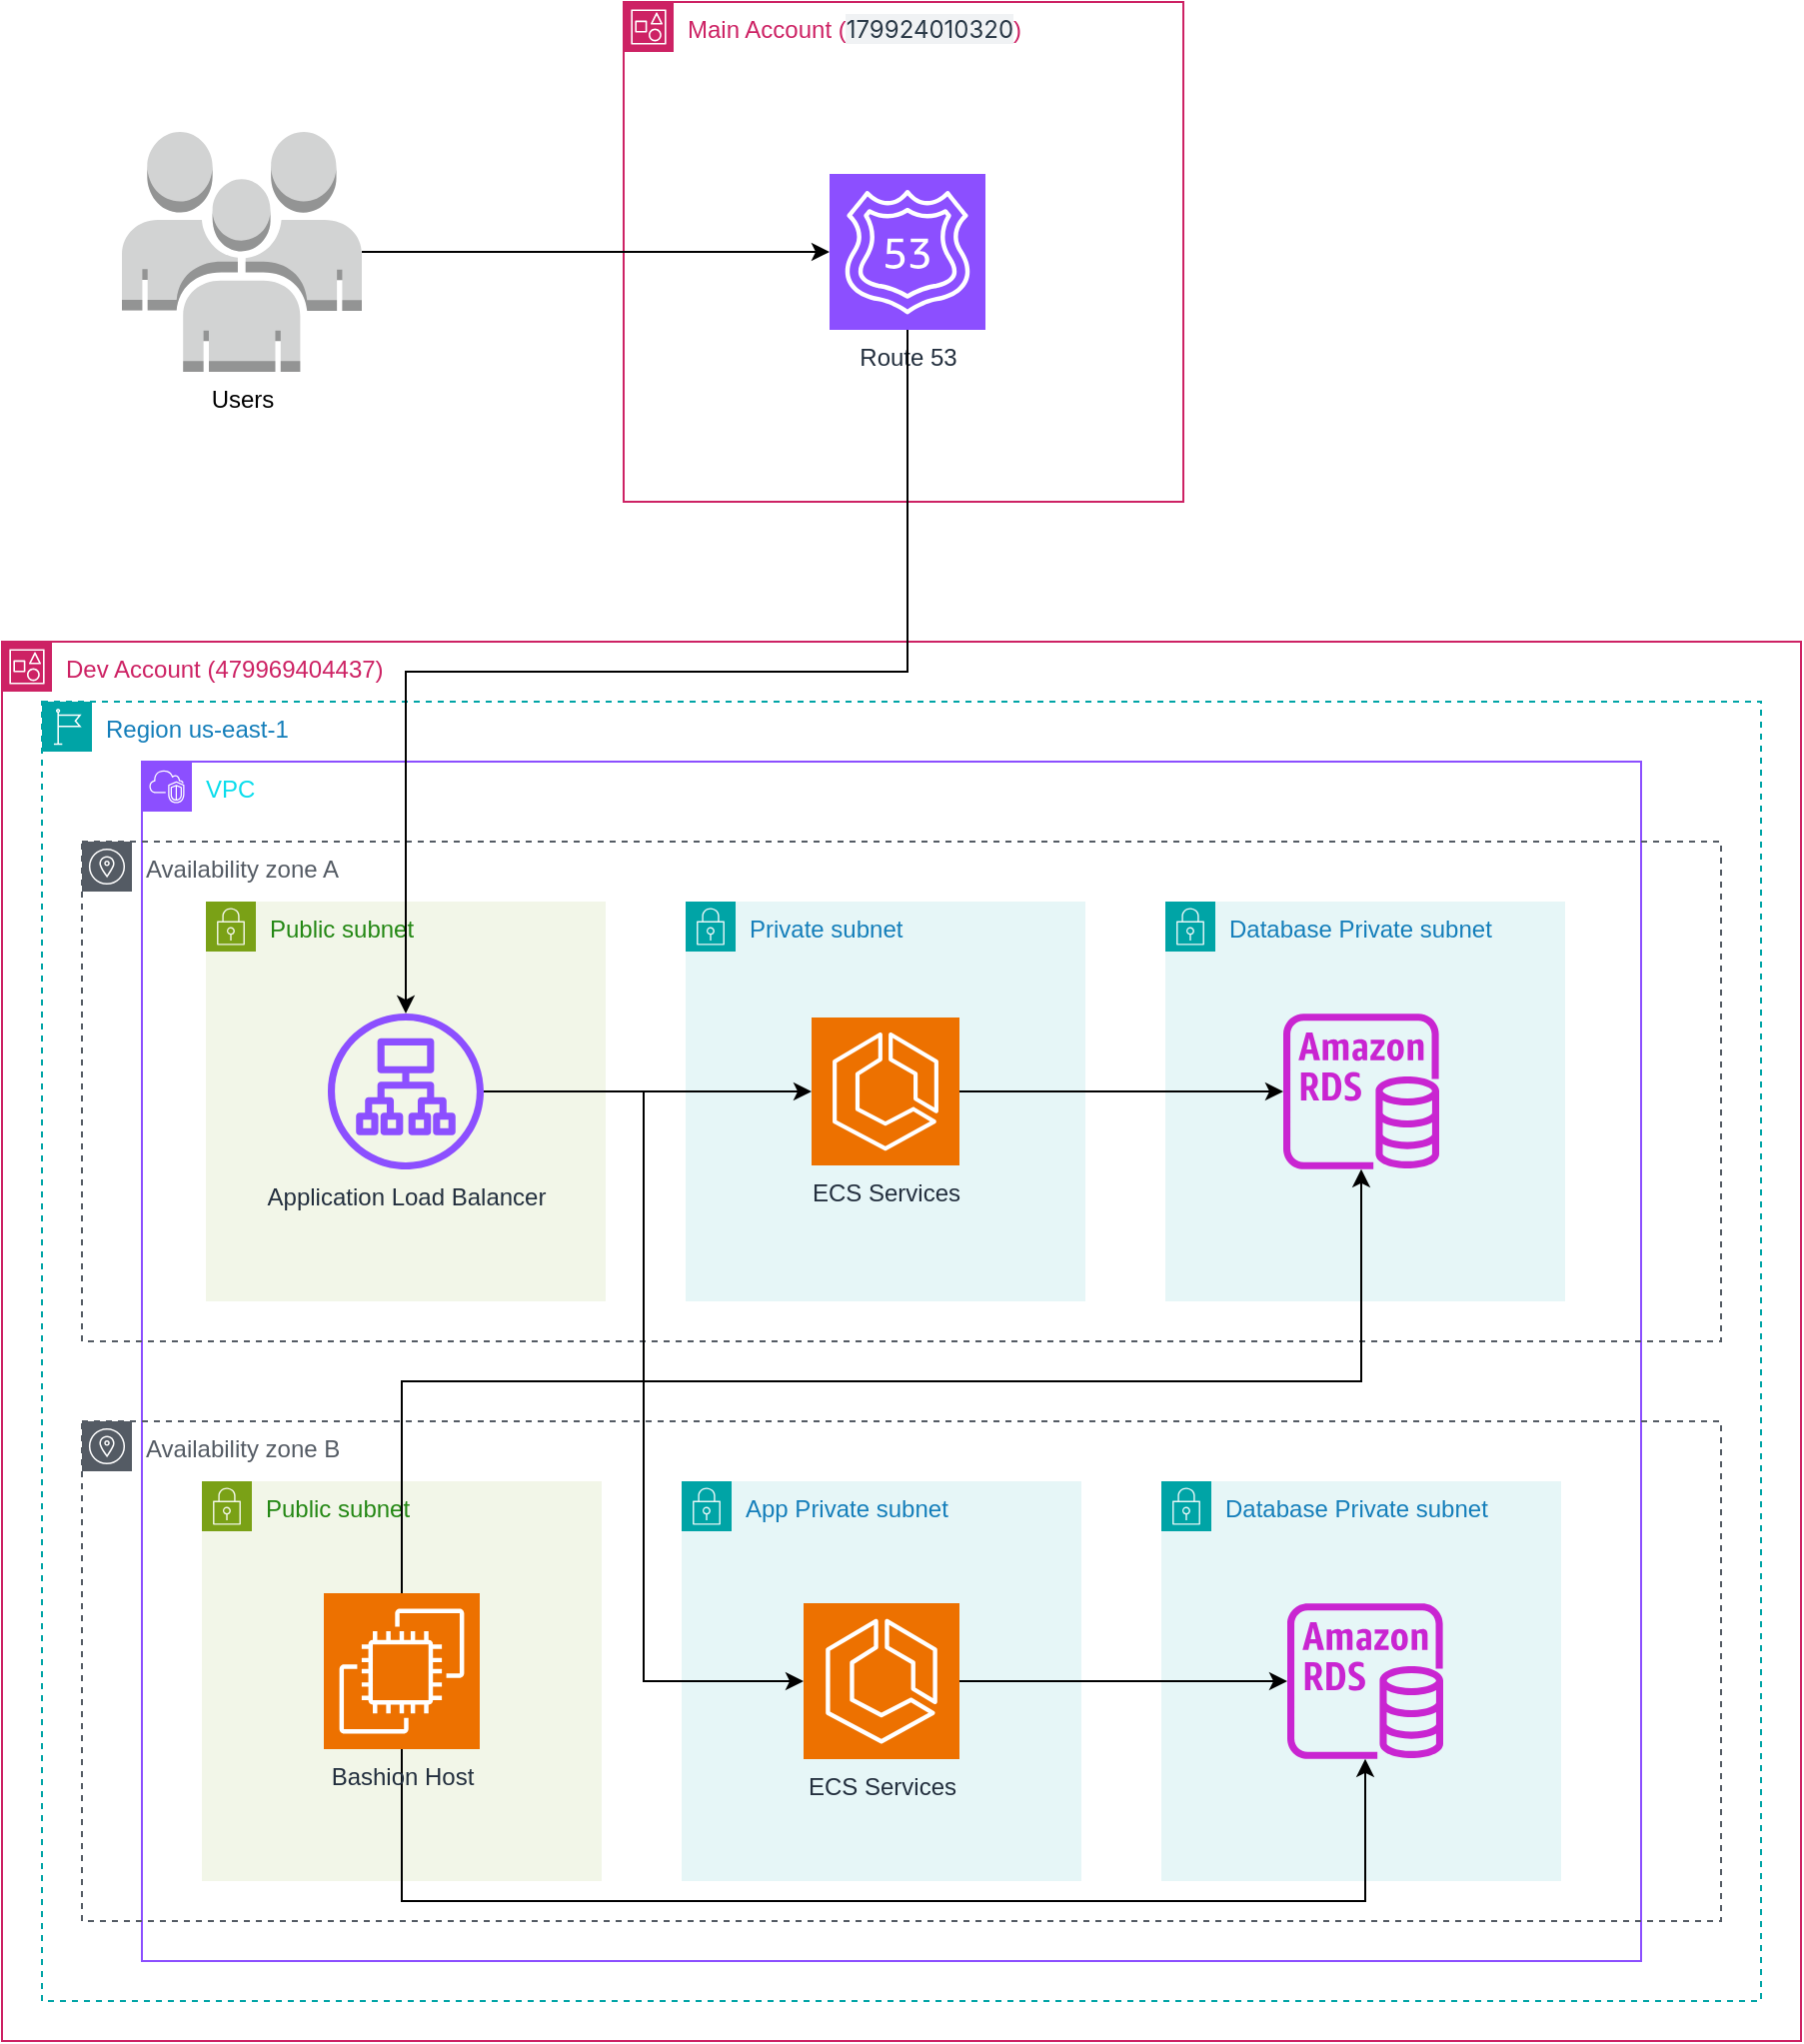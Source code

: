 <mxfile version="24.7.7">
  <diagram name="Page-1" id="hqRqsJEODYzrjT2BxPNw">
    <mxGraphModel dx="1378" dy="759" grid="1" gridSize="10" guides="1" tooltips="1" connect="1" arrows="1" fold="1" page="1" pageScale="1" pageWidth="850" pageHeight="1100" math="0" shadow="0">
      <root>
        <mxCell id="0" />
        <mxCell id="1" parent="0" />
        <mxCell id="8me5OHyM-P-EAsXOWn_f-1" value="Main Account (&lt;span style=&quot;color: rgb(42, 57, 71); font-family: &amp;quot;Source Sans 3&amp;quot;, -apple-system, BlinkMacSystemFont, &amp;quot;Segoe UI&amp;quot;, Helvetica, Arial, sans-serif, &amp;quot;Apple Color Emoji&amp;quot;, &amp;quot;Segoe UI Emoji&amp;quot;, &amp;quot;Segoe UI Symbol&amp;quot;; text-wrap: nowrap; background-color: rgb(240, 242, 244);&quot;&gt;&lt;font style=&quot;font-size: 12px;&quot;&gt;179924010320&lt;/font&gt;&lt;/span&gt;)&amp;nbsp;" style="points=[[0,0],[0.25,0],[0.5,0],[0.75,0],[1,0],[1,0.25],[1,0.5],[1,0.75],[1,1],[0.75,1],[0.5,1],[0.25,1],[0,1],[0,0.75],[0,0.5],[0,0.25]];outlineConnect=0;gradientColor=none;html=1;whiteSpace=wrap;fontSize=12;fontStyle=0;container=1;pointerEvents=0;collapsible=0;recursiveResize=0;shape=mxgraph.aws4.group;grIcon=mxgraph.aws4.group_account;strokeColor=#CD2264;fillColor=none;verticalAlign=top;align=left;spacingLeft=30;fontColor=#CD2264;dashed=0;" vertex="1" parent="1">
          <mxGeometry x="371" y="110" width="280" height="250" as="geometry" />
        </mxCell>
        <mxCell id="8me5OHyM-P-EAsXOWn_f-2" value="Route 53&lt;div&gt;&lt;br&gt;&lt;/div&gt;" style="sketch=0;points=[[0,0,0],[0.25,0,0],[0.5,0,0],[0.75,0,0],[1,0,0],[0,1,0],[0.25,1,0],[0.5,1,0],[0.75,1,0],[1,1,0],[0,0.25,0],[0,0.5,0],[0,0.75,0],[1,0.25,0],[1,0.5,0],[1,0.75,0]];outlineConnect=0;fontColor=#232F3E;fillColor=#8C4FFF;strokeColor=#ffffff;dashed=0;verticalLabelPosition=bottom;verticalAlign=top;align=center;html=1;fontSize=12;fontStyle=0;aspect=fixed;shape=mxgraph.aws4.resourceIcon;resIcon=mxgraph.aws4.route_53;" vertex="1" parent="8me5OHyM-P-EAsXOWn_f-1">
          <mxGeometry x="103" y="86" width="78" height="78" as="geometry" />
        </mxCell>
        <mxCell id="8me5OHyM-P-EAsXOWn_f-3" value="Dev Account (479969404437)&amp;nbsp;" style="points=[[0,0],[0.25,0],[0.5,0],[0.75,0],[1,0],[1,0.25],[1,0.5],[1,0.75],[1,1],[0.75,1],[0.5,1],[0.25,1],[0,1],[0,0.75],[0,0.5],[0,0.25]];outlineConnect=0;gradientColor=none;html=1;whiteSpace=wrap;fontSize=12;fontStyle=0;container=1;pointerEvents=0;collapsible=0;recursiveResize=0;shape=mxgraph.aws4.group;grIcon=mxgraph.aws4.group_account;strokeColor=#CD2264;fillColor=none;verticalAlign=top;align=left;spacingLeft=30;fontColor=#CD2264;dashed=0;" vertex="1" parent="1">
          <mxGeometry x="60" y="430" width="900" height="700" as="geometry" />
        </mxCell>
        <mxCell id="8me5OHyM-P-EAsXOWn_f-4" value="VPC" style="points=[[0,0],[0.25,0],[0.5,0],[0.75,0],[1,0],[1,0.25],[1,0.5],[1,0.75],[1,1],[0.75,1],[0.5,1],[0.25,1],[0,1],[0,0.75],[0,0.5],[0,0.25]];outlineConnect=0;gradientColor=none;html=1;whiteSpace=wrap;fontSize=12;fontStyle=0;container=1;pointerEvents=0;collapsible=0;recursiveResize=0;shape=mxgraph.aws4.group;grIcon=mxgraph.aws4.group_vpc2;strokeColor=#8C4FFF;fillColor=none;verticalAlign=top;align=left;spacingLeft=30;fontColor=#09ddec;dashed=0;" vertex="1" parent="8me5OHyM-P-EAsXOWn_f-3">
          <mxGeometry x="70" y="60" width="750" height="600" as="geometry" />
        </mxCell>
        <mxCell id="8me5OHyM-P-EAsXOWn_f-5" value="Region us-east-1&lt;div&gt;&lt;br&gt;&lt;/div&gt;" style="points=[[0,0],[0.25,0],[0.5,0],[0.75,0],[1,0],[1,0.25],[1,0.5],[1,0.75],[1,1],[0.75,1],[0.5,1],[0.25,1],[0,1],[0,0.75],[0,0.5],[0,0.25]];outlineConnect=0;gradientColor=none;html=1;whiteSpace=wrap;fontSize=12;fontStyle=0;container=1;pointerEvents=0;collapsible=0;recursiveResize=0;shape=mxgraph.aws4.group;grIcon=mxgraph.aws4.group_region;strokeColor=#00A4A6;fillColor=none;verticalAlign=top;align=left;spacingLeft=30;fontColor=#147EBA;dashed=1;" vertex="1" parent="8me5OHyM-P-EAsXOWn_f-3">
          <mxGeometry x="20" y="30" width="860" height="650" as="geometry" />
        </mxCell>
        <mxCell id="8me5OHyM-P-EAsXOWn_f-6" value="Availability zone A" style="sketch=0;outlineConnect=0;gradientColor=none;html=1;whiteSpace=wrap;fontSize=12;fontStyle=0;shape=mxgraph.aws4.group;grIcon=mxgraph.aws4.group_availability_zone;strokeColor=#545B64;fillColor=none;verticalAlign=top;align=left;spacingLeft=30;fontColor=#545B64;dashed=1;" vertex="1" parent="8me5OHyM-P-EAsXOWn_f-5">
          <mxGeometry x="20" y="70" width="820" height="250" as="geometry" />
        </mxCell>
        <mxCell id="8me5OHyM-P-EAsXOWn_f-7" value="Public subnet" style="points=[[0,0],[0.25,0],[0.5,0],[0.75,0],[1,0],[1,0.25],[1,0.5],[1,0.75],[1,1],[0.75,1],[0.5,1],[0.25,1],[0,1],[0,0.75],[0,0.5],[0,0.25]];outlineConnect=0;gradientColor=none;html=1;whiteSpace=wrap;fontSize=12;fontStyle=0;container=1;pointerEvents=0;collapsible=0;recursiveResize=0;shape=mxgraph.aws4.group;grIcon=mxgraph.aws4.group_security_group;grStroke=0;strokeColor=#7AA116;fillColor=#F2F6E8;verticalAlign=top;align=left;spacingLeft=30;fontColor=#248814;dashed=0;" vertex="1" parent="8me5OHyM-P-EAsXOWn_f-5">
          <mxGeometry x="82" y="100" width="200" height="200" as="geometry" />
        </mxCell>
        <mxCell id="8me5OHyM-P-EAsXOWn_f-8" value="Private subnet" style="points=[[0,0],[0.25,0],[0.5,0],[0.75,0],[1,0],[1,0.25],[1,0.5],[1,0.75],[1,1],[0.75,1],[0.5,1],[0.25,1],[0,1],[0,0.75],[0,0.5],[0,0.25]];outlineConnect=0;gradientColor=none;html=1;whiteSpace=wrap;fontSize=12;fontStyle=0;container=1;pointerEvents=0;collapsible=0;recursiveResize=0;shape=mxgraph.aws4.group;grIcon=mxgraph.aws4.group_security_group;grStroke=0;strokeColor=#00A4A6;fillColor=#E6F6F7;verticalAlign=top;align=left;spacingLeft=30;fontColor=#147EBA;dashed=0;" vertex="1" parent="8me5OHyM-P-EAsXOWn_f-5">
          <mxGeometry x="322" y="100" width="200" height="200" as="geometry" />
        </mxCell>
        <mxCell id="8me5OHyM-P-EAsXOWn_f-9" value="ECS Services&lt;div&gt;&lt;br&gt;&lt;/div&gt;" style="sketch=0;points=[[0,0,0],[0.25,0,0],[0.5,0,0],[0.75,0,0],[1,0,0],[0,1,0],[0.25,1,0],[0.5,1,0],[0.75,1,0],[1,1,0],[0,0.25,0],[0,0.5,0],[0,0.75,0],[1,0.25,0],[1,0.5,0],[1,0.75,0]];outlineConnect=0;fontColor=#232F3E;fillColor=#ED7100;strokeColor=#ffffff;dashed=0;verticalLabelPosition=bottom;verticalAlign=top;align=center;html=1;fontSize=12;fontStyle=0;aspect=fixed;shape=mxgraph.aws4.resourceIcon;resIcon=mxgraph.aws4.ecs;" vertex="1" parent="8me5OHyM-P-EAsXOWn_f-8">
          <mxGeometry x="63" y="58" width="74" height="74" as="geometry" />
        </mxCell>
        <mxCell id="8me5OHyM-P-EAsXOWn_f-10" value="Database Private subnet" style="points=[[0,0],[0.25,0],[0.5,0],[0.75,0],[1,0],[1,0.25],[1,0.5],[1,0.75],[1,1],[0.75,1],[0.5,1],[0.25,1],[0,1],[0,0.75],[0,0.5],[0,0.25]];outlineConnect=0;gradientColor=none;html=1;whiteSpace=wrap;fontSize=12;fontStyle=0;container=1;pointerEvents=0;collapsible=0;recursiveResize=0;shape=mxgraph.aws4.group;grIcon=mxgraph.aws4.group_security_group;grStroke=0;strokeColor=#00A4A6;fillColor=#E6F6F7;verticalAlign=top;align=left;spacingLeft=30;fontColor=#147EBA;dashed=0;" vertex="1" parent="8me5OHyM-P-EAsXOWn_f-5">
          <mxGeometry x="562" y="100" width="200" height="200" as="geometry" />
        </mxCell>
        <mxCell id="8me5OHyM-P-EAsXOWn_f-11" value="" style="sketch=0;outlineConnect=0;fontColor=#232F3E;gradientColor=none;fillColor=#C925D1;strokeColor=none;dashed=0;verticalLabelPosition=bottom;verticalAlign=top;align=center;html=1;fontSize=12;fontStyle=0;aspect=fixed;pointerEvents=1;shape=mxgraph.aws4.rds_instance;" vertex="1" parent="8me5OHyM-P-EAsXOWn_f-10">
          <mxGeometry x="59" y="56" width="78" height="78" as="geometry" />
        </mxCell>
        <mxCell id="8me5OHyM-P-EAsXOWn_f-12" style="edgeStyle=orthogonalEdgeStyle;rounded=0;orthogonalLoop=1;jettySize=auto;html=1;" edge="1" parent="8me5OHyM-P-EAsXOWn_f-5" source="8me5OHyM-P-EAsXOWn_f-13" target="8me5OHyM-P-EAsXOWn_f-9">
          <mxGeometry relative="1" as="geometry" />
        </mxCell>
        <mxCell id="8me5OHyM-P-EAsXOWn_f-13" value="Application Load Balancer&lt;div&gt;&lt;br&gt;&lt;/div&gt;" style="sketch=0;outlineConnect=0;fontColor=#232F3E;gradientColor=none;fillColor=#8C4FFF;strokeColor=none;dashed=0;verticalLabelPosition=bottom;verticalAlign=top;align=center;html=1;fontSize=12;fontStyle=0;aspect=fixed;pointerEvents=1;shape=mxgraph.aws4.application_load_balancer;" vertex="1" parent="8me5OHyM-P-EAsXOWn_f-5">
          <mxGeometry x="143" y="156" width="78" height="78" as="geometry" />
        </mxCell>
        <mxCell id="8me5OHyM-P-EAsXOWn_f-14" style="edgeStyle=orthogonalEdgeStyle;rounded=0;orthogonalLoop=1;jettySize=auto;html=1;" edge="1" parent="8me5OHyM-P-EAsXOWn_f-5" source="8me5OHyM-P-EAsXOWn_f-9" target="8me5OHyM-P-EAsXOWn_f-11">
          <mxGeometry relative="1" as="geometry" />
        </mxCell>
        <mxCell id="8me5OHyM-P-EAsXOWn_f-15" value="Availability zone B&lt;div&gt;&lt;br&gt;&lt;/div&gt;" style="sketch=0;outlineConnect=0;gradientColor=none;html=1;whiteSpace=wrap;fontSize=12;fontStyle=0;shape=mxgraph.aws4.group;grIcon=mxgraph.aws4.group_availability_zone;strokeColor=#545B64;fillColor=none;verticalAlign=top;align=left;spacingLeft=30;fontColor=#545B64;dashed=1;" vertex="1" parent="8me5OHyM-P-EAsXOWn_f-3">
          <mxGeometry x="40" y="390" width="820" height="250" as="geometry" />
        </mxCell>
        <mxCell id="8me5OHyM-P-EAsXOWn_f-16" value="Public subnet" style="points=[[0,0],[0.25,0],[0.5,0],[0.75,0],[1,0],[1,0.25],[1,0.5],[1,0.75],[1,1],[0.75,1],[0.5,1],[0.25,1],[0,1],[0,0.75],[0,0.5],[0,0.25]];outlineConnect=0;gradientColor=none;html=1;whiteSpace=wrap;fontSize=12;fontStyle=0;container=1;pointerEvents=0;collapsible=0;recursiveResize=0;shape=mxgraph.aws4.group;grIcon=mxgraph.aws4.group_security_group;grStroke=0;strokeColor=#7AA116;fillColor=#F2F6E8;verticalAlign=top;align=left;spacingLeft=30;fontColor=#248814;dashed=0;" vertex="1" parent="8me5OHyM-P-EAsXOWn_f-3">
          <mxGeometry x="100" y="420" width="200" height="200" as="geometry" />
        </mxCell>
        <mxCell id="8me5OHyM-P-EAsXOWn_f-17" value="App Private subnet" style="points=[[0,0],[0.25,0],[0.5,0],[0.75,0],[1,0],[1,0.25],[1,0.5],[1,0.75],[1,1],[0.75,1],[0.5,1],[0.25,1],[0,1],[0,0.75],[0,0.5],[0,0.25]];outlineConnect=0;gradientColor=none;html=1;whiteSpace=wrap;fontSize=12;fontStyle=0;container=1;pointerEvents=0;collapsible=0;recursiveResize=0;shape=mxgraph.aws4.group;grIcon=mxgraph.aws4.group_security_group;grStroke=0;strokeColor=#00A4A6;fillColor=#E6F6F7;verticalAlign=top;align=left;spacingLeft=30;fontColor=#147EBA;dashed=0;" vertex="1" parent="8me5OHyM-P-EAsXOWn_f-3">
          <mxGeometry x="340" y="420" width="200" height="200" as="geometry" />
        </mxCell>
        <mxCell id="8me5OHyM-P-EAsXOWn_f-18" value="ECS Services&lt;div&gt;&lt;br&gt;&lt;/div&gt;" style="sketch=0;points=[[0,0,0],[0.25,0,0],[0.5,0,0],[0.75,0,0],[1,0,0],[0,1,0],[0.25,1,0],[0.5,1,0],[0.75,1,0],[1,1,0],[0,0.25,0],[0,0.5,0],[0,0.75,0],[1,0.25,0],[1,0.5,0],[1,0.75,0]];outlineConnect=0;fontColor=#232F3E;fillColor=#ED7100;strokeColor=#ffffff;dashed=0;verticalLabelPosition=bottom;verticalAlign=top;align=center;html=1;fontSize=12;fontStyle=0;aspect=fixed;shape=mxgraph.aws4.resourceIcon;resIcon=mxgraph.aws4.ecs;" vertex="1" parent="8me5OHyM-P-EAsXOWn_f-17">
          <mxGeometry x="61" y="61" width="78" height="78" as="geometry" />
        </mxCell>
        <mxCell id="8me5OHyM-P-EAsXOWn_f-19" value="&lt;span style=&quot;color: rgb(20, 126, 186); font-family: Helvetica; font-size: 12px; font-style: normal; font-variant-ligatures: normal; font-variant-caps: normal; font-weight: 400; letter-spacing: normal; orphans: 2; text-align: left; text-indent: 0px; text-transform: none; widows: 2; word-spacing: 0px; -webkit-text-stroke-width: 0px; white-space: normal; text-decoration-thickness: initial; text-decoration-style: initial; text-decoration-color: initial; float: none; display: inline !important;&quot;&gt;Database Private subnet&lt;/span&gt;" style="points=[[0,0],[0.25,0],[0.5,0],[0.75,0],[1,0],[1,0.25],[1,0.5],[1,0.75],[1,1],[0.75,1],[0.5,1],[0.25,1],[0,1],[0,0.75],[0,0.5],[0,0.25]];outlineConnect=0;gradientColor=none;html=1;whiteSpace=wrap;fontSize=12;fontStyle=0;container=1;pointerEvents=0;collapsible=0;recursiveResize=0;shape=mxgraph.aws4.group;grIcon=mxgraph.aws4.group_security_group;grStroke=0;strokeColor=#00A4A6;fillColor=#E6F6F7;verticalAlign=top;align=left;spacingLeft=30;fontColor=#147EBA;dashed=0;labelBackgroundColor=none;" vertex="1" parent="8me5OHyM-P-EAsXOWn_f-3">
          <mxGeometry x="580" y="420" width="200" height="200" as="geometry" />
        </mxCell>
        <mxCell id="8me5OHyM-P-EAsXOWn_f-20" value="" style="sketch=0;outlineConnect=0;fontColor=#232F3E;gradientColor=none;fillColor=#C925D1;strokeColor=none;dashed=0;verticalLabelPosition=bottom;verticalAlign=top;align=center;html=1;fontSize=12;fontStyle=0;aspect=fixed;pointerEvents=1;shape=mxgraph.aws4.rds_instance;" vertex="1" parent="8me5OHyM-P-EAsXOWn_f-19">
          <mxGeometry x="63" y="61" width="78" height="78" as="geometry" />
        </mxCell>
        <mxCell id="8me5OHyM-P-EAsXOWn_f-21" style="edgeStyle=orthogonalEdgeStyle;rounded=0;orthogonalLoop=1;jettySize=auto;html=1;entryX=0;entryY=0.5;entryDx=0;entryDy=0;entryPerimeter=0;" edge="1" parent="8me5OHyM-P-EAsXOWn_f-3" source="8me5OHyM-P-EAsXOWn_f-13" target="8me5OHyM-P-EAsXOWn_f-18">
          <mxGeometry relative="1" as="geometry" />
        </mxCell>
        <mxCell id="8me5OHyM-P-EAsXOWn_f-22" style="edgeStyle=orthogonalEdgeStyle;rounded=0;orthogonalLoop=1;jettySize=auto;html=1;" edge="1" parent="8me5OHyM-P-EAsXOWn_f-3" source="8me5OHyM-P-EAsXOWn_f-24" target="8me5OHyM-P-EAsXOWn_f-20">
          <mxGeometry relative="1" as="geometry">
            <Array as="points">
              <mxPoint x="200" y="630" />
              <mxPoint x="682" y="630" />
            </Array>
          </mxGeometry>
        </mxCell>
        <mxCell id="8me5OHyM-P-EAsXOWn_f-23" style="edgeStyle=orthogonalEdgeStyle;rounded=0;orthogonalLoop=1;jettySize=auto;html=1;exitX=0.5;exitY=0;exitDx=0;exitDy=0;exitPerimeter=0;" edge="1" parent="8me5OHyM-P-EAsXOWn_f-3" source="8me5OHyM-P-EAsXOWn_f-24" target="8me5OHyM-P-EAsXOWn_f-11">
          <mxGeometry relative="1" as="geometry" />
        </mxCell>
        <mxCell id="8me5OHyM-P-EAsXOWn_f-24" value="Bashion Host&lt;div&gt;&lt;br&gt;&lt;/div&gt;" style="sketch=0;points=[[0,0,0],[0.25,0,0],[0.5,0,0],[0.75,0,0],[1,0,0],[0,1,0],[0.25,1,0],[0.5,1,0],[0.75,1,0],[1,1,0],[0,0.25,0],[0,0.5,0],[0,0.75,0],[1,0.25,0],[1,0.5,0],[1,0.75,0]];outlineConnect=0;fontColor=#232F3E;fillColor=#ED7100;strokeColor=#ffffff;dashed=0;verticalLabelPosition=bottom;verticalAlign=top;align=center;html=1;fontSize=12;fontStyle=0;aspect=fixed;shape=mxgraph.aws4.resourceIcon;resIcon=mxgraph.aws4.ec2;" vertex="1" parent="8me5OHyM-P-EAsXOWn_f-3">
          <mxGeometry x="161" y="476" width="78" height="78" as="geometry" />
        </mxCell>
        <mxCell id="8me5OHyM-P-EAsXOWn_f-25" style="edgeStyle=orthogonalEdgeStyle;rounded=0;orthogonalLoop=1;jettySize=auto;html=1;" edge="1" parent="8me5OHyM-P-EAsXOWn_f-3" source="8me5OHyM-P-EAsXOWn_f-18" target="8me5OHyM-P-EAsXOWn_f-20">
          <mxGeometry relative="1" as="geometry" />
        </mxCell>
        <mxCell id="8me5OHyM-P-EAsXOWn_f-26" style="edgeStyle=orthogonalEdgeStyle;rounded=0;orthogonalLoop=1;jettySize=auto;html=1;exitX=0.5;exitY=1;exitDx=0;exitDy=0;exitPerimeter=0;" edge="1" parent="1" source="8me5OHyM-P-EAsXOWn_f-2" target="8me5OHyM-P-EAsXOWn_f-13">
          <mxGeometry relative="1" as="geometry" />
        </mxCell>
        <mxCell id="8me5OHyM-P-EAsXOWn_f-27" style="edgeStyle=orthogonalEdgeStyle;rounded=0;orthogonalLoop=1;jettySize=auto;html=1;" edge="1" parent="1" source="8me5OHyM-P-EAsXOWn_f-28" target="8me5OHyM-P-EAsXOWn_f-2">
          <mxGeometry relative="1" as="geometry" />
        </mxCell>
        <mxCell id="8me5OHyM-P-EAsXOWn_f-28" value="Users&lt;div&gt;&lt;br&gt;&lt;/div&gt;" style="outlineConnect=0;dashed=0;verticalLabelPosition=bottom;verticalAlign=top;align=center;html=1;shape=mxgraph.aws3.users;fillColor=#D2D3D3;gradientColor=none;" vertex="1" parent="1">
          <mxGeometry x="120" y="175" width="120" height="120" as="geometry" />
        </mxCell>
      </root>
    </mxGraphModel>
  </diagram>
</mxfile>
